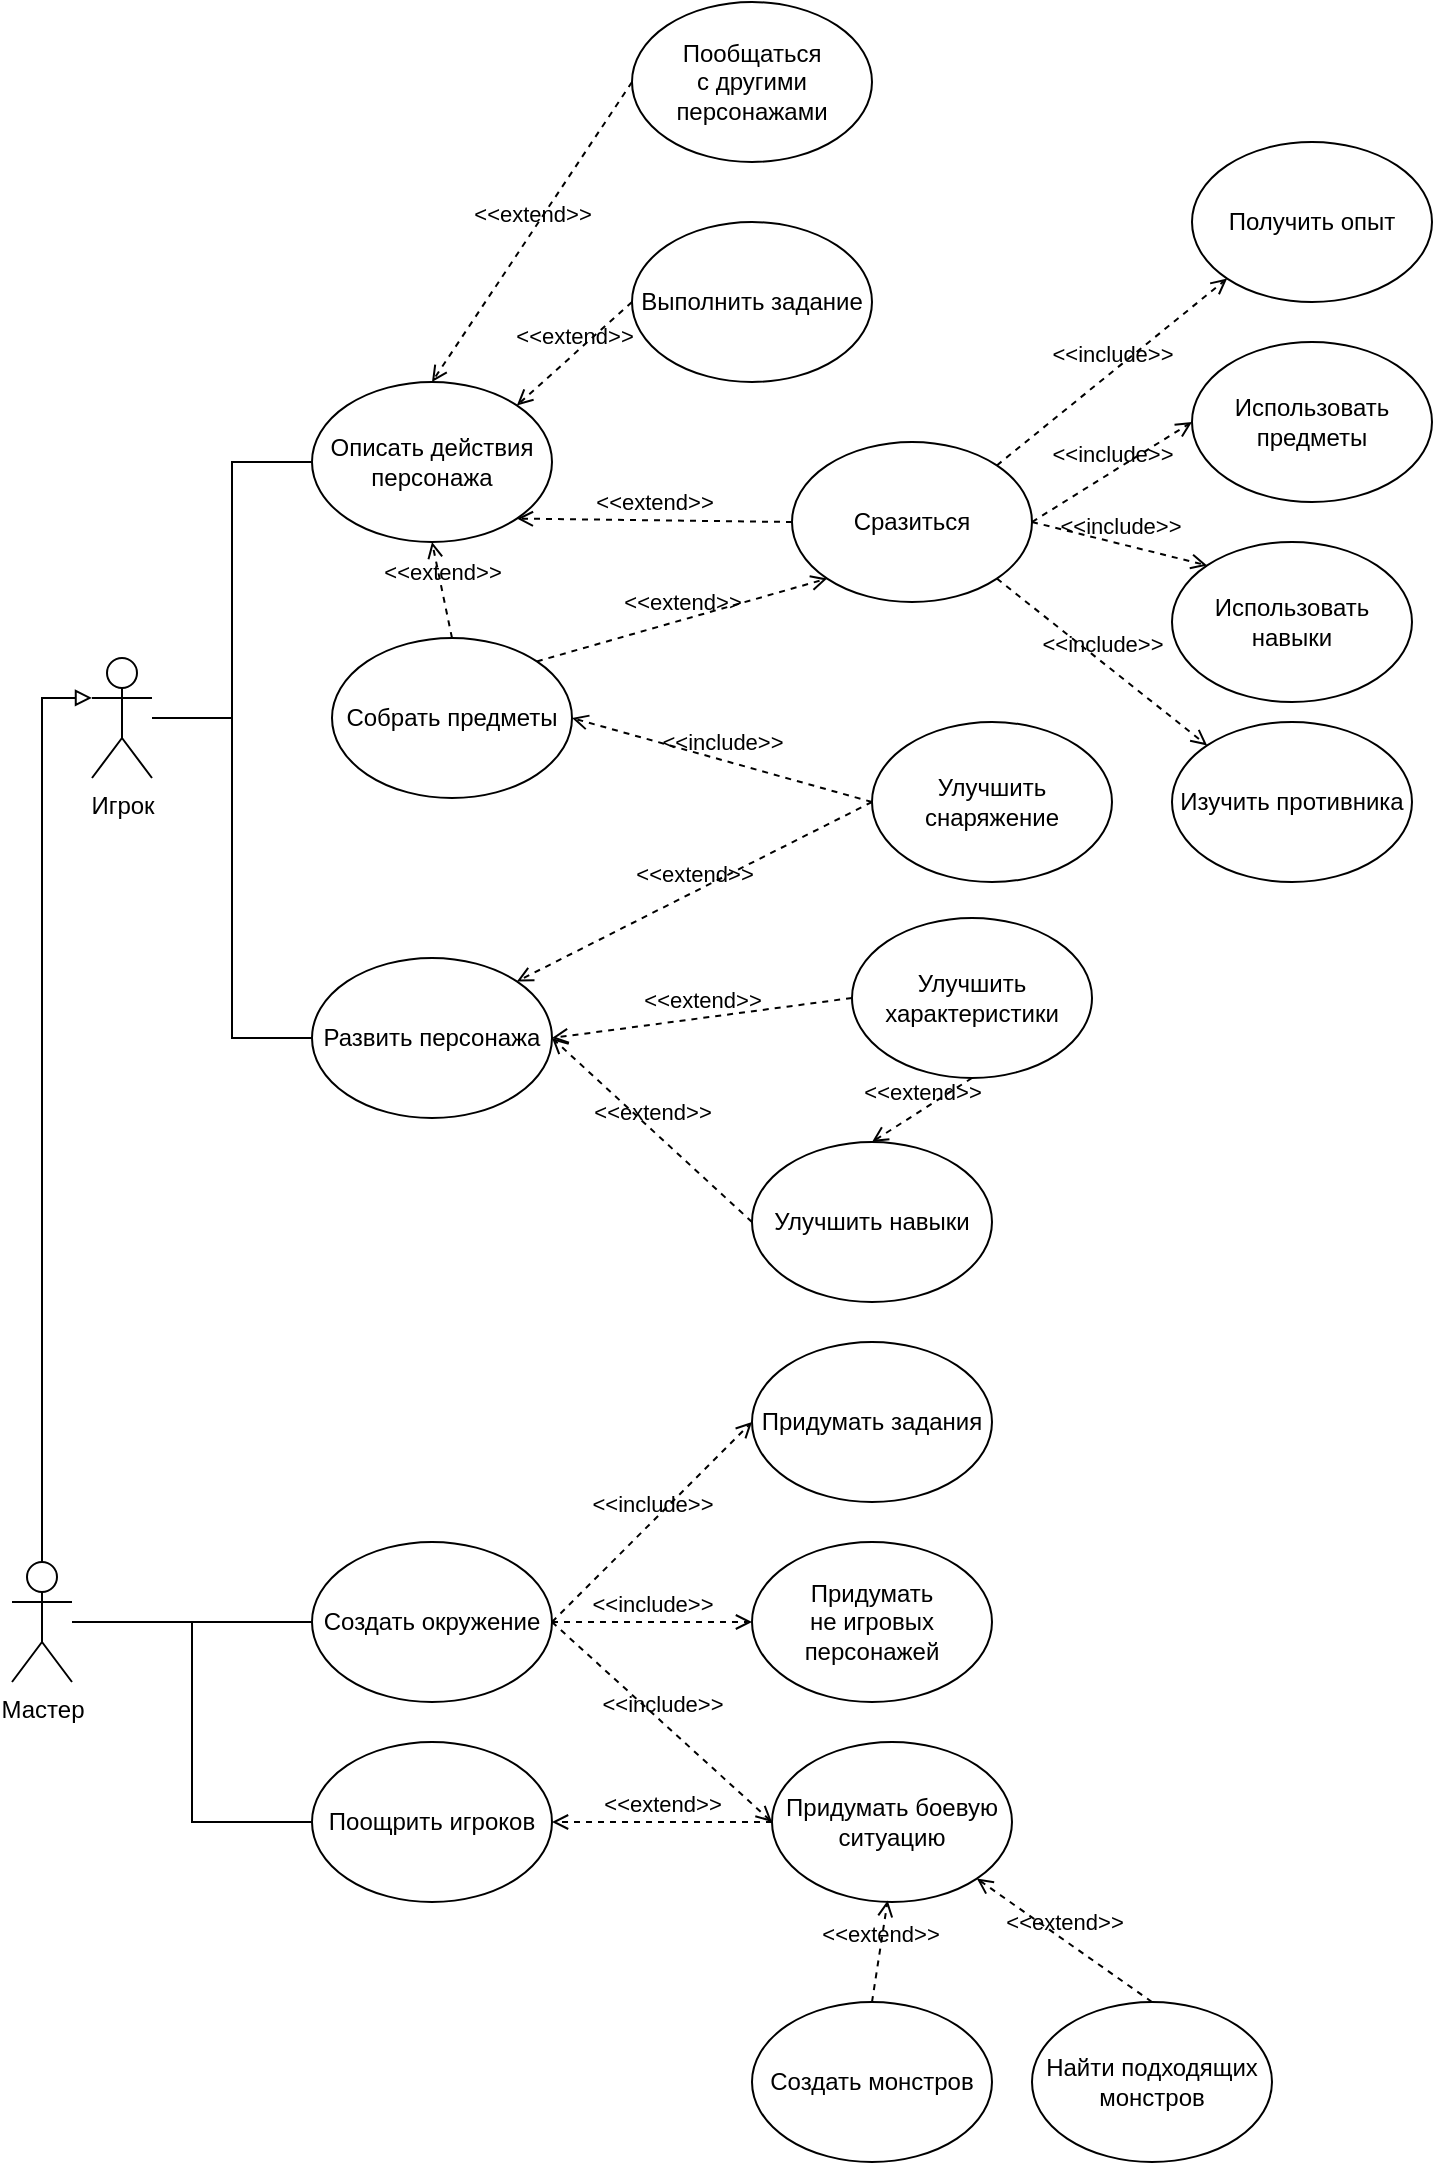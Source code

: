 <mxfile version="21.6.2" type="device">
  <diagram name="Страница 1" id="aMUmBO8FdYKR6xiZlF8X">
    <mxGraphModel dx="1195" dy="1837" grid="1" gridSize="10" guides="1" tooltips="1" connect="1" arrows="1" fold="1" page="1" pageScale="1" pageWidth="827" pageHeight="1169" math="0" shadow="0">
      <root>
        <mxCell id="0" />
        <mxCell id="1" parent="0" />
        <mxCell id="9X4ptdRh0T4HKIZRcxDC-9" style="edgeStyle=orthogonalEdgeStyle;rounded=0;orthogonalLoop=1;jettySize=auto;html=1;entryX=0;entryY=0.5;entryDx=0;entryDy=0;endArrow=none;endFill=0;" edge="1" parent="1" source="PnIPyWDFRIah6_eCq9kr-1" target="9X4ptdRh0T4HKIZRcxDC-41">
          <mxGeometry relative="1" as="geometry">
            <mxPoint x="240" y="158" as="targetPoint" />
          </mxGeometry>
        </mxCell>
        <mxCell id="9X4ptdRh0T4HKIZRcxDC-11" style="edgeStyle=orthogonalEdgeStyle;rounded=0;orthogonalLoop=1;jettySize=auto;html=1;entryX=0;entryY=0.5;entryDx=0;entryDy=0;endArrow=none;endFill=0;" edge="1" parent="1" source="PnIPyWDFRIah6_eCq9kr-1" target="9X4ptdRh0T4HKIZRcxDC-2">
          <mxGeometry relative="1" as="geometry" />
        </mxCell>
        <mxCell id="PnIPyWDFRIah6_eCq9kr-1" value="Игрок" style="shape=umlActor;verticalLabelPosition=bottom;verticalAlign=top;html=1;outlineConnect=0;" parent="1" vertex="1">
          <mxGeometry x="130" y="168" width="30" height="60" as="geometry" />
        </mxCell>
        <mxCell id="9X4ptdRh0T4HKIZRcxDC-7" style="edgeStyle=orthogonalEdgeStyle;rounded=0;orthogonalLoop=1;jettySize=auto;html=1;endArrow=block;endFill=0;entryX=0;entryY=0.333;entryDx=0;entryDy=0;entryPerimeter=0;exitX=0.5;exitY=0;exitDx=0;exitDy=0;exitPerimeter=0;" edge="1" parent="1" source="PnIPyWDFRIah6_eCq9kr-2" target="PnIPyWDFRIah6_eCq9kr-1">
          <mxGeometry relative="1" as="geometry">
            <mxPoint x="90" y="570" as="sourcePoint" />
            <mxPoint x="100" y="240" as="targetPoint" />
            <Array as="points">
              <mxPoint x="105" y="188" />
            </Array>
          </mxGeometry>
        </mxCell>
        <mxCell id="9X4ptdRh0T4HKIZRcxDC-14" style="edgeStyle=orthogonalEdgeStyle;rounded=0;orthogonalLoop=1;jettySize=auto;html=1;entryX=0;entryY=0.5;entryDx=0;entryDy=0;endArrow=none;endFill=0;" edge="1" parent="1" source="PnIPyWDFRIah6_eCq9kr-2" target="9X4ptdRh0T4HKIZRcxDC-13">
          <mxGeometry relative="1" as="geometry" />
        </mxCell>
        <mxCell id="9X4ptdRh0T4HKIZRcxDC-16" style="edgeStyle=orthogonalEdgeStyle;rounded=0;orthogonalLoop=1;jettySize=auto;html=1;entryX=0;entryY=0.5;entryDx=0;entryDy=0;endArrow=none;endFill=0;" edge="1" parent="1" source="PnIPyWDFRIah6_eCq9kr-2" target="9X4ptdRh0T4HKIZRcxDC-15">
          <mxGeometry relative="1" as="geometry" />
        </mxCell>
        <mxCell id="PnIPyWDFRIah6_eCq9kr-2" value="Мастер" style="shape=umlActor;verticalLabelPosition=bottom;verticalAlign=top;html=1;outlineConnect=0;" parent="1" vertex="1">
          <mxGeometry x="90" y="620" width="30" height="60" as="geometry" />
        </mxCell>
        <mxCell id="9X4ptdRh0T4HKIZRcxDC-2" value="Развить персонажа" style="ellipse;whiteSpace=wrap;html=1;" vertex="1" parent="1">
          <mxGeometry x="240" y="318" width="120" height="80" as="geometry" />
        </mxCell>
        <mxCell id="9X4ptdRh0T4HKIZRcxDC-5" value="Собрать предметы" style="ellipse;whiteSpace=wrap;html=1;" vertex="1" parent="1">
          <mxGeometry x="250" y="158" width="120" height="80" as="geometry" />
        </mxCell>
        <mxCell id="9X4ptdRh0T4HKIZRcxDC-13" value="Создать окружение" style="ellipse;whiteSpace=wrap;html=1;" vertex="1" parent="1">
          <mxGeometry x="240" y="610" width="120" height="80" as="geometry" />
        </mxCell>
        <mxCell id="9X4ptdRh0T4HKIZRcxDC-15" value="Поощрить игроков" style="ellipse;whiteSpace=wrap;html=1;" vertex="1" parent="1">
          <mxGeometry x="240" y="710" width="120" height="80" as="geometry" />
        </mxCell>
        <mxCell id="9X4ptdRh0T4HKIZRcxDC-17" value="Придумать задания" style="ellipse;whiteSpace=wrap;html=1;" vertex="1" parent="1">
          <mxGeometry x="460" y="510" width="120" height="80" as="geometry" />
        </mxCell>
        <mxCell id="9X4ptdRh0T4HKIZRcxDC-19" value="Придумать боевую ситуацию" style="ellipse;whiteSpace=wrap;html=1;" vertex="1" parent="1">
          <mxGeometry x="470" y="710" width="120" height="80" as="geometry" />
        </mxCell>
        <mxCell id="9X4ptdRh0T4HKIZRcxDC-20" value="Придумать&lt;br&gt;не игровых персонажей" style="ellipse;whiteSpace=wrap;html=1;" vertex="1" parent="1">
          <mxGeometry x="460" y="610" width="120" height="80" as="geometry" />
        </mxCell>
        <mxCell id="9X4ptdRh0T4HKIZRcxDC-22" value="&amp;lt;&amp;lt;include&amp;gt;&amp;gt;" style="html=1;verticalAlign=bottom;labelBackgroundColor=none;endArrow=open;endFill=0;dashed=1;rounded=0;entryX=0;entryY=0.5;entryDx=0;entryDy=0;exitX=1;exitY=0.5;exitDx=0;exitDy=0;" edge="1" parent="1" source="9X4ptdRh0T4HKIZRcxDC-13" target="9X4ptdRh0T4HKIZRcxDC-17">
          <mxGeometry width="160" relative="1" as="geometry">
            <mxPoint x="240" y="570" as="sourcePoint" />
            <mxPoint x="400" y="570" as="targetPoint" />
          </mxGeometry>
        </mxCell>
        <mxCell id="9X4ptdRh0T4HKIZRcxDC-23" value="&amp;lt;&amp;lt;include&amp;gt;&amp;gt;" style="html=1;verticalAlign=bottom;labelBackgroundColor=none;endArrow=open;endFill=0;dashed=1;rounded=0;entryX=0;entryY=0.5;entryDx=0;entryDy=0;exitX=1;exitY=0.5;exitDx=0;exitDy=0;" edge="1" parent="1" source="9X4ptdRh0T4HKIZRcxDC-13" target="9X4ptdRh0T4HKIZRcxDC-19">
          <mxGeometry width="160" relative="1" as="geometry">
            <mxPoint x="370" y="660" as="sourcePoint" />
            <mxPoint x="440" y="570" as="targetPoint" />
          </mxGeometry>
        </mxCell>
        <mxCell id="9X4ptdRh0T4HKIZRcxDC-24" value="&amp;lt;&amp;lt;include&amp;gt;&amp;gt;" style="html=1;verticalAlign=bottom;labelBackgroundColor=none;endArrow=open;endFill=0;dashed=1;rounded=0;entryX=0;entryY=0.5;entryDx=0;entryDy=0;exitX=1;exitY=0.5;exitDx=0;exitDy=0;" edge="1" parent="1" source="9X4ptdRh0T4HKIZRcxDC-13" target="9X4ptdRh0T4HKIZRcxDC-20">
          <mxGeometry width="160" relative="1" as="geometry">
            <mxPoint x="370" y="660" as="sourcePoint" />
            <mxPoint x="440" y="670" as="targetPoint" />
          </mxGeometry>
        </mxCell>
        <mxCell id="9X4ptdRh0T4HKIZRcxDC-25" value="Создать монстров" style="ellipse;whiteSpace=wrap;html=1;" vertex="1" parent="1">
          <mxGeometry x="460" y="840" width="120" height="80" as="geometry" />
        </mxCell>
        <mxCell id="9X4ptdRh0T4HKIZRcxDC-26" value="Найти подходящих монстров" style="ellipse;whiteSpace=wrap;html=1;" vertex="1" parent="1">
          <mxGeometry x="600" y="840" width="120" height="80" as="geometry" />
        </mxCell>
        <mxCell id="9X4ptdRh0T4HKIZRcxDC-27" value="&amp;lt;&amp;lt;extend&amp;gt;&amp;gt;" style="html=1;verticalAlign=bottom;labelBackgroundColor=none;endArrow=open;endFill=0;dashed=1;rounded=0;entryX=0.482;entryY=0.99;entryDx=0;entryDy=0;entryPerimeter=0;exitX=0.5;exitY=0;exitDx=0;exitDy=0;" edge="1" parent="1" source="9X4ptdRh0T4HKIZRcxDC-25" target="9X4ptdRh0T4HKIZRcxDC-19">
          <mxGeometry width="160" relative="1" as="geometry">
            <mxPoint x="570" y="800" as="sourcePoint" />
            <mxPoint x="730" y="800" as="targetPoint" />
          </mxGeometry>
        </mxCell>
        <mxCell id="9X4ptdRh0T4HKIZRcxDC-28" value="&amp;lt;&amp;lt;extend&amp;gt;&amp;gt;" style="html=1;verticalAlign=bottom;labelBackgroundColor=none;endArrow=open;endFill=0;dashed=1;rounded=0;entryX=1;entryY=1;entryDx=0;entryDy=0;exitX=0.5;exitY=0;exitDx=0;exitDy=0;" edge="1" parent="1" source="9X4ptdRh0T4HKIZRcxDC-26" target="9X4ptdRh0T4HKIZRcxDC-19">
          <mxGeometry width="160" relative="1" as="geometry">
            <mxPoint x="530" y="850" as="sourcePoint" />
            <mxPoint x="528" y="789" as="targetPoint" />
          </mxGeometry>
        </mxCell>
        <mxCell id="9X4ptdRh0T4HKIZRcxDC-30" value="&amp;lt;&amp;lt;extend&amp;gt;&amp;gt;" style="html=1;verticalAlign=bottom;labelBackgroundColor=none;endArrow=open;endFill=0;dashed=1;rounded=0;entryX=1;entryY=0.5;entryDx=0;entryDy=0;exitX=0;exitY=0.5;exitDx=0;exitDy=0;" edge="1" parent="1" source="9X4ptdRh0T4HKIZRcxDC-19" target="9X4ptdRh0T4HKIZRcxDC-15">
          <mxGeometry width="160" relative="1" as="geometry">
            <mxPoint x="530" y="850" as="sourcePoint" />
            <mxPoint x="538" y="799" as="targetPoint" />
          </mxGeometry>
        </mxCell>
        <mxCell id="9X4ptdRh0T4HKIZRcxDC-31" value="Улучшить снаряжение" style="ellipse;whiteSpace=wrap;html=1;" vertex="1" parent="1">
          <mxGeometry x="520" y="200" width="120" height="80" as="geometry" />
        </mxCell>
        <mxCell id="9X4ptdRh0T4HKIZRcxDC-32" value="&amp;lt;&amp;lt;include&amp;gt;&amp;gt;" style="html=1;verticalAlign=bottom;labelBackgroundColor=none;endArrow=open;endFill=0;dashed=1;rounded=0;exitX=0;exitY=0.5;exitDx=0;exitDy=0;entryX=1;entryY=0.5;entryDx=0;entryDy=0;" edge="1" parent="1" source="9X4ptdRh0T4HKIZRcxDC-31" target="9X4ptdRh0T4HKIZRcxDC-5">
          <mxGeometry width="160" relative="1" as="geometry">
            <mxPoint x="370" y="660" as="sourcePoint" />
            <mxPoint x="420" y="200" as="targetPoint" />
          </mxGeometry>
        </mxCell>
        <mxCell id="9X4ptdRh0T4HKIZRcxDC-34" value="Улучшить характеристики" style="ellipse;whiteSpace=wrap;html=1;" vertex="1" parent="1">
          <mxGeometry x="510" y="298" width="120" height="80" as="geometry" />
        </mxCell>
        <mxCell id="9X4ptdRh0T4HKIZRcxDC-36" value="&amp;lt;&amp;lt;extend&amp;gt;&amp;gt;" style="html=1;verticalAlign=bottom;labelBackgroundColor=none;endArrow=open;endFill=0;dashed=1;rounded=0;entryX=1;entryY=0;entryDx=0;entryDy=0;exitX=0;exitY=0.5;exitDx=0;exitDy=0;" edge="1" parent="1" source="9X4ptdRh0T4HKIZRcxDC-31" target="9X4ptdRh0T4HKIZRcxDC-2">
          <mxGeometry width="160" relative="1" as="geometry">
            <mxPoint x="490" y="330" as="sourcePoint" />
            <mxPoint x="380" y="330" as="targetPoint" />
          </mxGeometry>
        </mxCell>
        <mxCell id="9X4ptdRh0T4HKIZRcxDC-37" value="&amp;lt;&amp;lt;extend&amp;gt;&amp;gt;" style="html=1;verticalAlign=bottom;labelBackgroundColor=none;endArrow=open;endFill=0;dashed=1;rounded=0;entryX=1;entryY=0.5;entryDx=0;entryDy=0;exitX=0;exitY=0.5;exitDx=0;exitDy=0;" edge="1" parent="1" source="9X4ptdRh0T4HKIZRcxDC-34" target="9X4ptdRh0T4HKIZRcxDC-2">
          <mxGeometry width="160" relative="1" as="geometry">
            <mxPoint x="480" y="268" as="sourcePoint" />
            <mxPoint x="352" y="340" as="targetPoint" />
          </mxGeometry>
        </mxCell>
        <mxCell id="9X4ptdRh0T4HKIZRcxDC-38" value="Улучшить навыки" style="ellipse;whiteSpace=wrap;html=1;" vertex="1" parent="1">
          <mxGeometry x="460" y="410" width="120" height="80" as="geometry" />
        </mxCell>
        <mxCell id="9X4ptdRh0T4HKIZRcxDC-39" value="&amp;lt;&amp;lt;extend&amp;gt;&amp;gt;" style="html=1;verticalAlign=bottom;labelBackgroundColor=none;endArrow=open;endFill=0;dashed=1;rounded=0;entryX=1;entryY=0.5;entryDx=0;entryDy=0;exitX=0;exitY=0.5;exitDx=0;exitDy=0;" edge="1" parent="1" source="9X4ptdRh0T4HKIZRcxDC-38" target="9X4ptdRh0T4HKIZRcxDC-2">
          <mxGeometry width="160" relative="1" as="geometry">
            <mxPoint x="470" y="368" as="sourcePoint" />
            <mxPoint x="370" y="368" as="targetPoint" />
          </mxGeometry>
        </mxCell>
        <mxCell id="9X4ptdRh0T4HKIZRcxDC-40" value="&amp;lt;&amp;lt;extend&amp;gt;&amp;gt;" style="html=1;verticalAlign=bottom;labelBackgroundColor=none;endArrow=open;endFill=0;dashed=1;rounded=0;entryX=0.5;entryY=0;entryDx=0;entryDy=0;exitX=0.5;exitY=1;exitDx=0;exitDy=0;" edge="1" parent="1" source="9X4ptdRh0T4HKIZRcxDC-34" target="9X4ptdRh0T4HKIZRcxDC-38">
          <mxGeometry width="160" relative="1" as="geometry">
            <mxPoint x="630" y="390" as="sourcePoint" />
            <mxPoint x="370" y="368" as="targetPoint" />
          </mxGeometry>
        </mxCell>
        <mxCell id="9X4ptdRh0T4HKIZRcxDC-41" value="Описать действия&lt;br&gt;персонажа" style="ellipse;whiteSpace=wrap;html=1;" vertex="1" parent="1">
          <mxGeometry x="240" y="30" width="120" height="80" as="geometry" />
        </mxCell>
        <mxCell id="9X4ptdRh0T4HKIZRcxDC-42" value="Сразиться" style="ellipse;whiteSpace=wrap;html=1;" vertex="1" parent="1">
          <mxGeometry x="480" y="60" width="120" height="80" as="geometry" />
        </mxCell>
        <mxCell id="9X4ptdRh0T4HKIZRcxDC-43" value="Пообщаться&lt;br&gt;с другими персонажами" style="ellipse;whiteSpace=wrap;html=1;" vertex="1" parent="1">
          <mxGeometry x="400" y="-160" width="120" height="80" as="geometry" />
        </mxCell>
        <mxCell id="9X4ptdRh0T4HKIZRcxDC-44" value="Выполнить задание" style="ellipse;whiteSpace=wrap;html=1;" vertex="1" parent="1">
          <mxGeometry x="400" y="-50" width="120" height="80" as="geometry" />
        </mxCell>
        <mxCell id="9X4ptdRh0T4HKIZRcxDC-45" value="&amp;lt;&amp;lt;extend&amp;gt;&amp;gt;" style="html=1;verticalAlign=bottom;labelBackgroundColor=none;endArrow=open;endFill=0;dashed=1;rounded=0;entryX=0.5;entryY=1;entryDx=0;entryDy=0;exitX=0.5;exitY=0;exitDx=0;exitDy=0;" edge="1" parent="1" source="9X4ptdRh0T4HKIZRcxDC-5" target="9X4ptdRh0T4HKIZRcxDC-41">
          <mxGeometry width="160" relative="1" as="geometry">
            <mxPoint x="470" y="248" as="sourcePoint" />
            <mxPoint x="352" y="340" as="targetPoint" />
          </mxGeometry>
        </mxCell>
        <mxCell id="9X4ptdRh0T4HKIZRcxDC-46" value="&amp;lt;&amp;lt;extend&amp;gt;&amp;gt;" style="html=1;verticalAlign=bottom;labelBackgroundColor=none;endArrow=open;endFill=0;dashed=1;rounded=0;entryX=1;entryY=1;entryDx=0;entryDy=0;exitX=0;exitY=0.5;exitDx=0;exitDy=0;" edge="1" parent="1" source="9X4ptdRh0T4HKIZRcxDC-42" target="9X4ptdRh0T4HKIZRcxDC-41">
          <mxGeometry width="160" relative="1" as="geometry">
            <mxPoint x="320" y="168" as="sourcePoint" />
            <mxPoint x="310" y="120" as="targetPoint" />
          </mxGeometry>
        </mxCell>
        <mxCell id="9X4ptdRh0T4HKIZRcxDC-47" value="&amp;lt;&amp;lt;extend&amp;gt;&amp;gt;" style="html=1;verticalAlign=bottom;labelBackgroundColor=none;endArrow=open;endFill=0;dashed=1;rounded=0;entryX=1;entryY=0;entryDx=0;entryDy=0;exitX=0;exitY=0.5;exitDx=0;exitDy=0;" edge="1" parent="1" source="9X4ptdRh0T4HKIZRcxDC-44" target="9X4ptdRh0T4HKIZRcxDC-41">
          <mxGeometry width="160" relative="1" as="geometry">
            <mxPoint x="400" y="138" as="sourcePoint" />
            <mxPoint x="352" y="108" as="targetPoint" />
          </mxGeometry>
        </mxCell>
        <mxCell id="9X4ptdRh0T4HKIZRcxDC-48" value="&amp;lt;&amp;lt;extend&amp;gt;&amp;gt;" style="html=1;verticalAlign=bottom;labelBackgroundColor=none;endArrow=open;endFill=0;dashed=1;rounded=0;entryX=0.5;entryY=0;entryDx=0;entryDy=0;exitX=0;exitY=0.5;exitDx=0;exitDy=0;" edge="1" parent="1" source="9X4ptdRh0T4HKIZRcxDC-43" target="9X4ptdRh0T4HKIZRcxDC-41">
          <mxGeometry width="160" relative="1" as="geometry">
            <mxPoint x="410" y="148" as="sourcePoint" />
            <mxPoint x="362" y="118" as="targetPoint" />
          </mxGeometry>
        </mxCell>
        <mxCell id="9X4ptdRh0T4HKIZRcxDC-51" value="Использовать предметы" style="ellipse;whiteSpace=wrap;html=1;" vertex="1" parent="1">
          <mxGeometry x="680" y="10" width="120" height="80" as="geometry" />
        </mxCell>
        <mxCell id="9X4ptdRh0T4HKIZRcxDC-52" value="Использовать навыки" style="ellipse;whiteSpace=wrap;html=1;" vertex="1" parent="1">
          <mxGeometry x="670" y="110" width="120" height="80" as="geometry" />
        </mxCell>
        <mxCell id="9X4ptdRh0T4HKIZRcxDC-53" value="Получить опыт" style="ellipse;whiteSpace=wrap;html=1;" vertex="1" parent="1">
          <mxGeometry x="680" y="-90" width="120" height="80" as="geometry" />
        </mxCell>
        <mxCell id="9X4ptdRh0T4HKIZRcxDC-54" value="&amp;lt;&amp;lt;include&amp;gt;&amp;gt;" style="html=1;verticalAlign=bottom;labelBackgroundColor=none;endArrow=open;endFill=0;dashed=1;rounded=0;exitX=1;exitY=0;exitDx=0;exitDy=0;entryX=0;entryY=1;entryDx=0;entryDy=0;" edge="1" parent="1" source="9X4ptdRh0T4HKIZRcxDC-42" target="9X4ptdRh0T4HKIZRcxDC-53">
          <mxGeometry width="160" relative="1" as="geometry">
            <mxPoint x="530" y="250" as="sourcePoint" />
            <mxPoint x="380" y="208" as="targetPoint" />
          </mxGeometry>
        </mxCell>
        <mxCell id="9X4ptdRh0T4HKIZRcxDC-55" value="&amp;lt;&amp;lt;include&amp;gt;&amp;gt;" style="html=1;verticalAlign=bottom;labelBackgroundColor=none;endArrow=open;endFill=0;dashed=1;rounded=0;exitX=1;exitY=0.5;exitDx=0;exitDy=0;entryX=0;entryY=0.5;entryDx=0;entryDy=0;" edge="1" parent="1" source="9X4ptdRh0T4HKIZRcxDC-42" target="9X4ptdRh0T4HKIZRcxDC-51">
          <mxGeometry width="160" relative="1" as="geometry">
            <mxPoint x="592" y="82" as="sourcePoint" />
            <mxPoint x="668" y="-12" as="targetPoint" />
          </mxGeometry>
        </mxCell>
        <mxCell id="9X4ptdRh0T4HKIZRcxDC-56" value="&amp;lt;&amp;lt;include&amp;gt;&amp;gt;" style="html=1;verticalAlign=bottom;labelBackgroundColor=none;endArrow=open;endFill=0;dashed=1;rounded=0;exitX=1;exitY=0.5;exitDx=0;exitDy=0;entryX=0;entryY=0;entryDx=0;entryDy=0;" edge="1" parent="1" source="9X4ptdRh0T4HKIZRcxDC-42" target="9X4ptdRh0T4HKIZRcxDC-52">
          <mxGeometry width="160" relative="1" as="geometry">
            <mxPoint x="610" y="110" as="sourcePoint" />
            <mxPoint x="660" y="60" as="targetPoint" />
          </mxGeometry>
        </mxCell>
        <mxCell id="9X4ptdRh0T4HKIZRcxDC-57" value="Изучить противника" style="ellipse;whiteSpace=wrap;html=1;" vertex="1" parent="1">
          <mxGeometry x="670" y="200" width="120" height="80" as="geometry" />
        </mxCell>
        <mxCell id="9X4ptdRh0T4HKIZRcxDC-58" value="&amp;lt;&amp;lt;include&amp;gt;&amp;gt;" style="html=1;verticalAlign=bottom;labelBackgroundColor=none;endArrow=open;endFill=0;dashed=1;rounded=0;exitX=1;exitY=1;exitDx=0;exitDy=0;entryX=0;entryY=0;entryDx=0;entryDy=0;" edge="1" parent="1" source="9X4ptdRh0T4HKIZRcxDC-42" target="9X4ptdRh0T4HKIZRcxDC-57">
          <mxGeometry width="160" relative="1" as="geometry">
            <mxPoint x="610" y="110" as="sourcePoint" />
            <mxPoint x="678" y="142" as="targetPoint" />
          </mxGeometry>
        </mxCell>
        <mxCell id="9X4ptdRh0T4HKIZRcxDC-59" value="&amp;lt;&amp;lt;extend&amp;gt;&amp;gt;" style="html=1;verticalAlign=bottom;labelBackgroundColor=none;endArrow=open;endFill=0;dashed=1;rounded=0;entryX=0;entryY=1;entryDx=0;entryDy=0;exitX=1;exitY=0;exitDx=0;exitDy=0;" edge="1" parent="1" source="9X4ptdRh0T4HKIZRcxDC-5" target="9X4ptdRh0T4HKIZRcxDC-42">
          <mxGeometry width="160" relative="1" as="geometry">
            <mxPoint x="320" y="168" as="sourcePoint" />
            <mxPoint x="310" y="120" as="targetPoint" />
          </mxGeometry>
        </mxCell>
      </root>
    </mxGraphModel>
  </diagram>
</mxfile>
